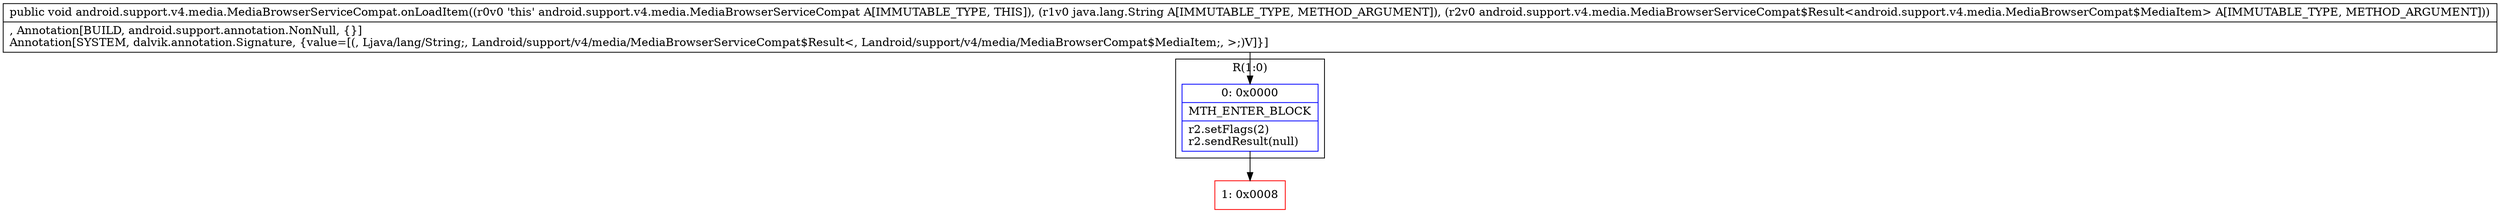 digraph "CFG forandroid.support.v4.media.MediaBrowserServiceCompat.onLoadItem(Ljava\/lang\/String;Landroid\/support\/v4\/media\/MediaBrowserServiceCompat$Result;)V" {
subgraph cluster_Region_665661683 {
label = "R(1:0)";
node [shape=record,color=blue];
Node_0 [shape=record,label="{0\:\ 0x0000|MTH_ENTER_BLOCK\l|r2.setFlags(2)\lr2.sendResult(null)\l}"];
}
Node_1 [shape=record,color=red,label="{1\:\ 0x0008}"];
MethodNode[shape=record,label="{public void android.support.v4.media.MediaBrowserServiceCompat.onLoadItem((r0v0 'this' android.support.v4.media.MediaBrowserServiceCompat A[IMMUTABLE_TYPE, THIS]), (r1v0 java.lang.String A[IMMUTABLE_TYPE, METHOD_ARGUMENT]), (r2v0 android.support.v4.media.MediaBrowserServiceCompat$Result\<android.support.v4.media.MediaBrowserCompat$MediaItem\> A[IMMUTABLE_TYPE, METHOD_ARGUMENT]))  | , Annotation[BUILD, android.support.annotation.NonNull, \{\}]\lAnnotation[SYSTEM, dalvik.annotation.Signature, \{value=[(, Ljava\/lang\/String;, Landroid\/support\/v4\/media\/MediaBrowserServiceCompat$Result\<, Landroid\/support\/v4\/media\/MediaBrowserCompat$MediaItem;, \>;)V]\}]\l}"];
MethodNode -> Node_0;
Node_0 -> Node_1;
}

